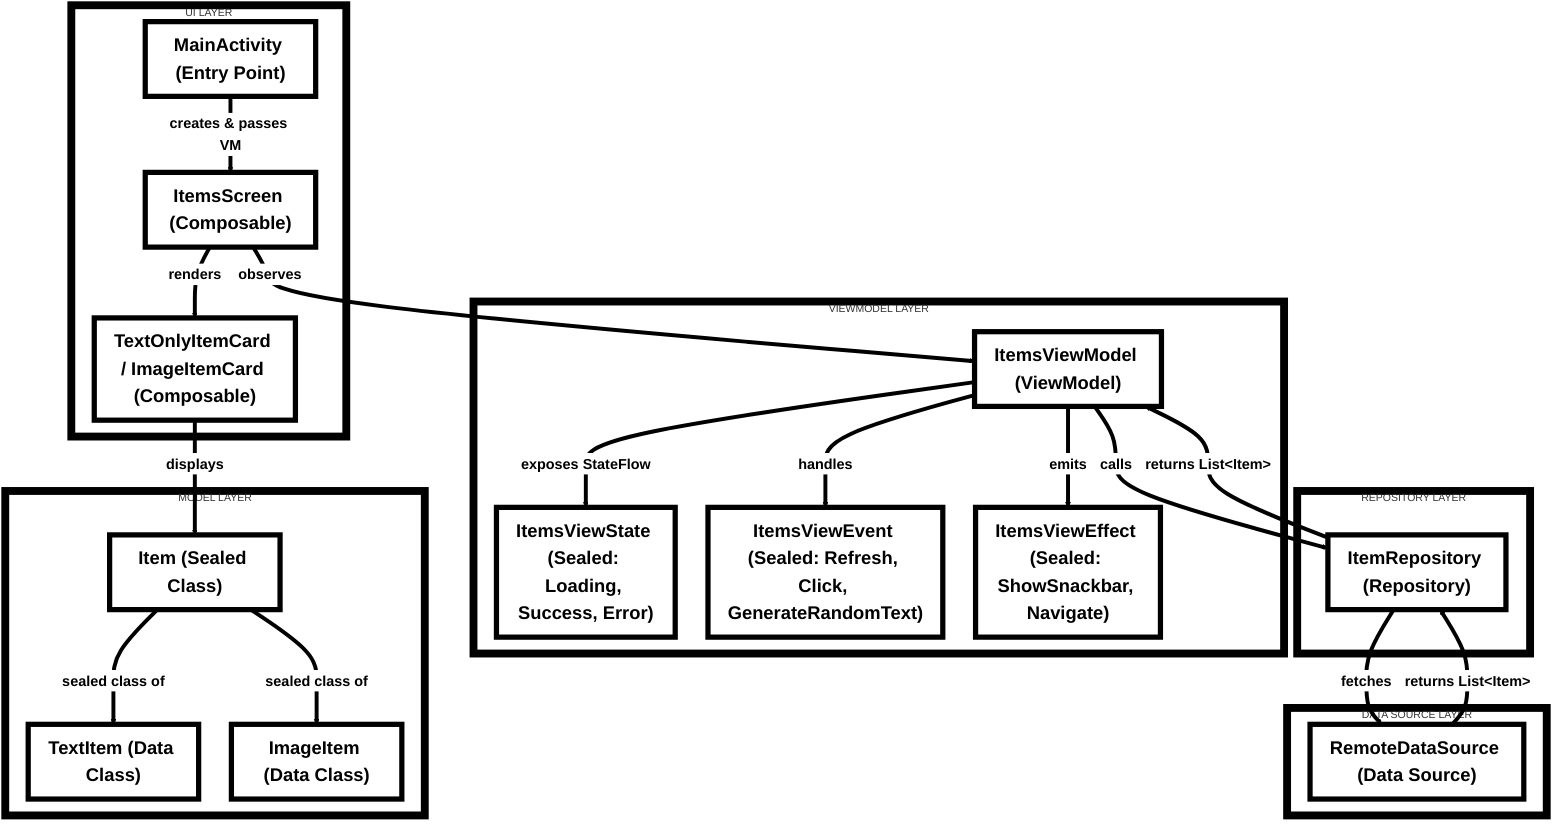 ---
config:
  theme: neutral
---
flowchart TD
    %% LAYER GROUPS (with thick borders for each layer)
    subgraph UI_LAYER["UI LAYER"]
        direction TB
        MainActivity["MainActivity (Entry Point)"]
        ItemsScreen["ItemsScreen (Composable)"]
        ItemCard["TextOnlyItemCard / ImageItemCard (Composable)"]
    end
    subgraph VIEWMODEL_LAYER["VIEWMODEL LAYER"]
        direction TB
        ItemsViewModel["ItemsViewModel (ViewModel)"]
        ItemsViewState["ItemsViewState (Sealed: Loading, Success, Error)"]
        ItemsViewEvent["ItemsViewEvent (Sealed: Refresh, Click, GenerateRandomText)"]
        ItemsViewEffect["ItemsViewEffect (Sealed: ShowSnackbar, Navigate)"]
    end
    subgraph REPOSITORY_LAYER["REPOSITORY LAYER"]
        direction TB
        ItemRepository["ItemRepository (Repository)"]
    end
    subgraph DATASOURCE_LAYER["DATA SOURCE LAYER"]
        direction TB
        RemoteDataSource["RemoteDataSource (Data Source)"]
    end
    subgraph MODEL_LAYER["MODEL LAYER"]
        direction TB
        ItemSealed["Item (Sealed Class)"]
        TextItem["TextItem (Data Class)"]
        ImageItem["ImageItem (Data Class)"]
    end

    %% CONNECTIONS (with large, bold labels)
    MainActivity -- "<span style="font-size:22px;font-weight:bold">creates & passes VM</span>" --> ItemsScreen
    ItemsScreen -- "<span style="font-size:22px;font-weight:bold">observes</span>" --> ItemsViewModel
    ItemsScreen -- "<span style="font-size:22px;font-weight:bold">renders</span>" --> ItemCard
    ItemCard -- "<span style="font-size:22px;font-weight:bold">displays</span>" --> ItemSealed
    ItemsViewModel -- "<span style="font-size:22px;font-weight:bold">exposes StateFlow</span>" --> ItemsViewState
    ItemsViewModel -- "<span style="font-size:22px;font-weight:bold">handles</span>" --> ItemsViewEvent
    ItemsViewModel -- "<span style="font-size:22px;font-weight:bold">emits</span>" --> ItemsViewEffect
    ItemsViewModel -- "<span style="font-size:22px;font-weight:bold">calls</span>" --> ItemRepository
    ItemRepository -- "<span style="font-size:22px;font-weight:bold">fetches</span>" --> RemoteDataSource
    RemoteDataSource -- "<span style="font-size:22px;font-weight:bold">returns List&lt;Item&gt;</span>" --> ItemRepository
    ItemRepository -- "<span style="font-size:22px;font-weight:bold">returns List&lt;Item&gt;</span>" --> ItemsViewModel
    ItemSealed -- "<span style="font-size:22px;font-weight:bold">sealed class of</span>" --> TextItem
    ItemSealed -- "<span style="font-size:22px;font-weight:bold">sealed class of</span>" --> ImageItem

    %% STYLING for printability and clarity
    classDef thickNode stroke-width:8px,stroke:#000,color:#000,fill:#fff,font-size:28px,font-weight:bold;
    classDef thickGroup stroke-width:12px,stroke:#000,fill:#fff;
    class MainActivity,ItemsScreen,ItemCard,ItemsViewModel,ItemsViewState,ItemsViewEvent,ItemsViewEffect,ItemRepository,RemoteDataSource,ItemSealed,TextItem,ImageItem thickNode;
    class UI_LAYER,VIEWMODEL_LAYER,REPOSITORY_LAYER,DATASOURCE_LAYER,MODEL_LAYER thickGroup;
    linkStyle default stroke:#000,stroke-width:6px;
    %% Use TD for portrait orientation
    %% flowchart TD